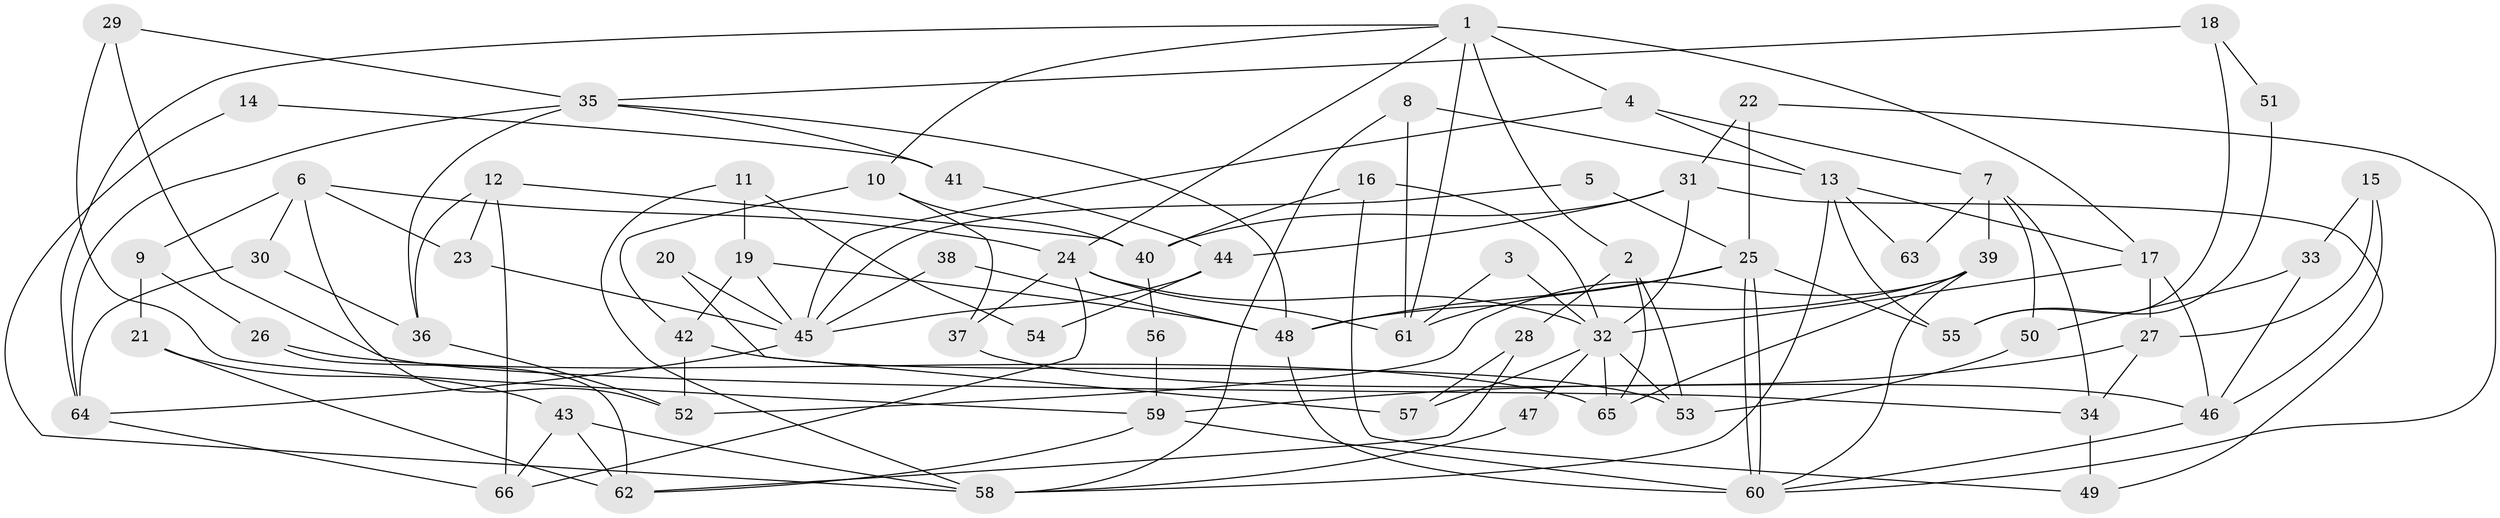 // coarse degree distribution, {7: 0.06382978723404255, 6: 0.1276595744680851, 5: 0.14893617021276595, 3: 0.1702127659574468, 4: 0.23404255319148937, 8: 0.0425531914893617, 2: 0.1702127659574468, 9: 0.02127659574468085, 1: 0.02127659574468085}
// Generated by graph-tools (version 1.1) at 2025/37/03/04/25 23:37:06]
// undirected, 66 vertices, 132 edges
graph export_dot {
  node [color=gray90,style=filled];
  1;
  2;
  3;
  4;
  5;
  6;
  7;
  8;
  9;
  10;
  11;
  12;
  13;
  14;
  15;
  16;
  17;
  18;
  19;
  20;
  21;
  22;
  23;
  24;
  25;
  26;
  27;
  28;
  29;
  30;
  31;
  32;
  33;
  34;
  35;
  36;
  37;
  38;
  39;
  40;
  41;
  42;
  43;
  44;
  45;
  46;
  47;
  48;
  49;
  50;
  51;
  52;
  53;
  54;
  55;
  56;
  57;
  58;
  59;
  60;
  61;
  62;
  63;
  64;
  65;
  66;
  1 -- 61;
  1 -- 4;
  1 -- 2;
  1 -- 10;
  1 -- 17;
  1 -- 24;
  1 -- 64;
  2 -- 53;
  2 -- 28;
  2 -- 65;
  3 -- 61;
  3 -- 32;
  4 -- 13;
  4 -- 7;
  4 -- 45;
  5 -- 25;
  5 -- 45;
  6 -- 30;
  6 -- 24;
  6 -- 9;
  6 -- 23;
  6 -- 52;
  7 -- 50;
  7 -- 39;
  7 -- 34;
  7 -- 63;
  8 -- 58;
  8 -- 61;
  8 -- 13;
  9 -- 21;
  9 -- 26;
  10 -- 40;
  10 -- 37;
  10 -- 42;
  11 -- 58;
  11 -- 19;
  11 -- 54;
  12 -- 66;
  12 -- 36;
  12 -- 23;
  12 -- 40;
  13 -- 17;
  13 -- 55;
  13 -- 58;
  13 -- 63;
  14 -- 41;
  14 -- 58;
  15 -- 46;
  15 -- 27;
  15 -- 33;
  16 -- 40;
  16 -- 49;
  16 -- 32;
  17 -- 46;
  17 -- 27;
  17 -- 32;
  18 -- 55;
  18 -- 35;
  18 -- 51;
  19 -- 45;
  19 -- 48;
  19 -- 42;
  20 -- 57;
  20 -- 45;
  21 -- 62;
  21 -- 43;
  22 -- 60;
  22 -- 25;
  22 -- 31;
  23 -- 45;
  24 -- 32;
  24 -- 37;
  24 -- 61;
  24 -- 66;
  25 -- 48;
  25 -- 60;
  25 -- 60;
  25 -- 55;
  25 -- 61;
  26 -- 65;
  26 -- 62;
  27 -- 34;
  27 -- 59;
  28 -- 62;
  28 -- 57;
  29 -- 59;
  29 -- 35;
  29 -- 34;
  30 -- 36;
  30 -- 64;
  31 -- 32;
  31 -- 40;
  31 -- 44;
  31 -- 49;
  32 -- 47;
  32 -- 53;
  32 -- 57;
  32 -- 65;
  33 -- 46;
  33 -- 50;
  34 -- 49;
  35 -- 64;
  35 -- 48;
  35 -- 36;
  35 -- 41;
  36 -- 52;
  37 -- 46;
  38 -- 45;
  38 -- 48;
  39 -- 52;
  39 -- 65;
  39 -- 48;
  39 -- 60;
  40 -- 56;
  41 -- 44;
  42 -- 52;
  42 -- 53;
  43 -- 62;
  43 -- 66;
  43 -- 58;
  44 -- 45;
  44 -- 54;
  45 -- 64;
  46 -- 60;
  47 -- 58;
  48 -- 60;
  50 -- 53;
  51 -- 55;
  56 -- 59;
  59 -- 60;
  59 -- 62;
  64 -- 66;
}

